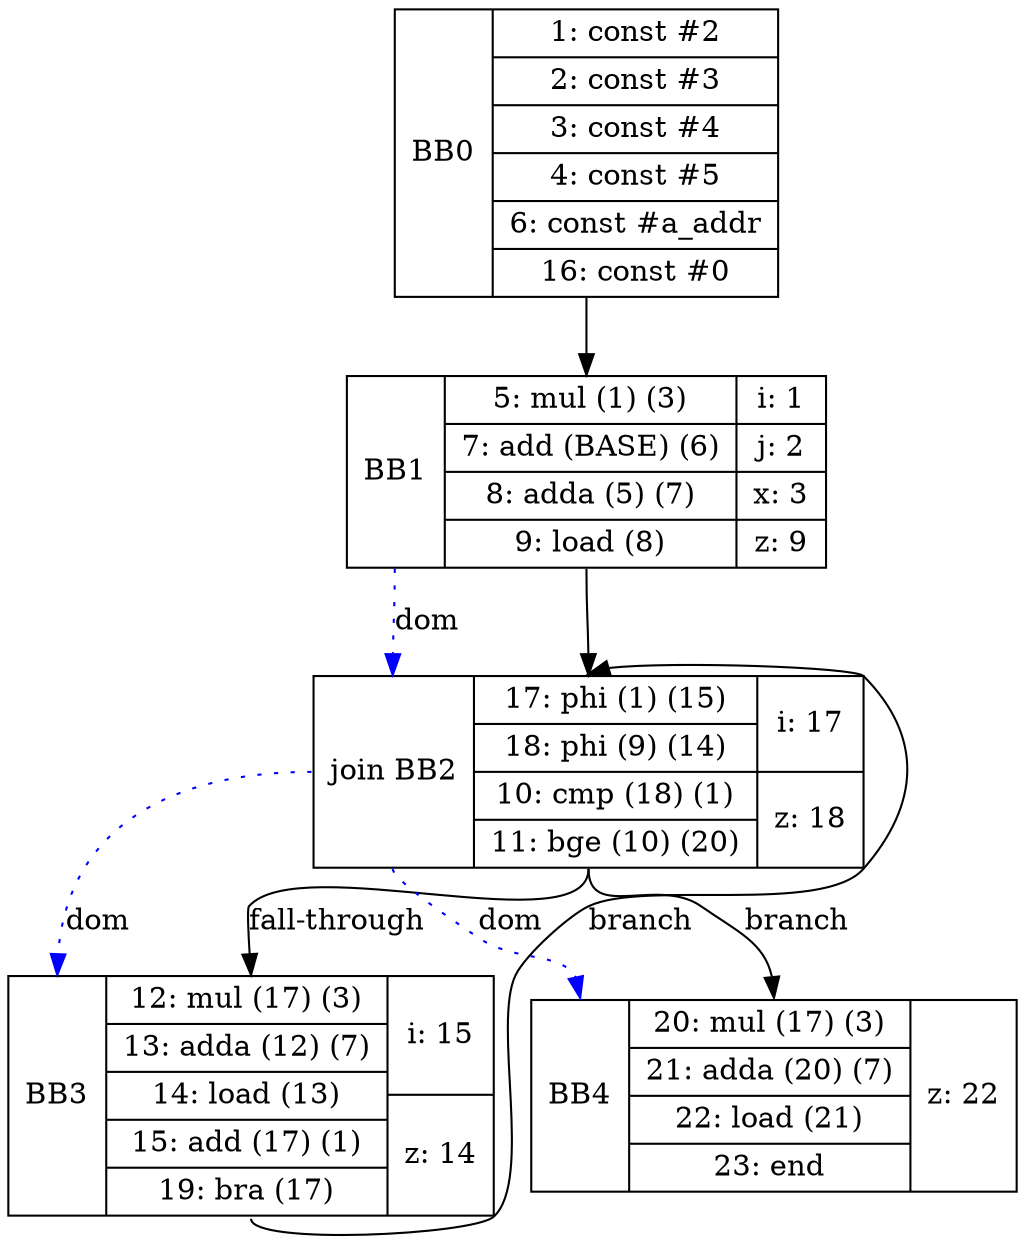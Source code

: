 digraph G {
bb0 [shape=record, label="<b>BB0 | {1: const #2|2: const #3|3: const #4|4: const #5|6: const #a_addr|16: const #0}"];
bb1 [shape=record, label="<b>BB1 | {5: mul (1) (3)|7: add (BASE) (6)|8: adda (5) (7)|9: load (8)}| {i: 1 | j: 2 | x: 3 | z: 9}"];
bb2 [shape=record, label="<b>join BB2 | {17: phi (1) (15)|18: phi (9) (14)|10: cmp (18) (1)|11: bge (10) (20)}| {i: 17 | z: 18}"];
bb3 [shape=record, label="<b>BB3 | {12: mul (17) (3)|13: adda (12) (7)|14: load (13)|15: add (17) (1)|19: bra (17)}| {i: 15 | z: 14}"];
bb4 [shape=record, label="<b>BB4 | {20: mul (17) (3)|21: adda (20) (7)|22: load (21)|23: end}| {z: 22}"];
bb0:s -> bb1:n ;
bb1:s -> bb2:n ;
bb3:s -> bb2:n [label="branch"];
bb2:s -> bb3:n [label="fall-through"];
bb2:s -> bb4:n [label="branch"];
bb1:b -> bb2:b [color=blue, style=dotted, label="dom"];
bb2:b -> bb3:b [color=blue, style=dotted, label="dom"];
bb2:b -> bb4:b [color=blue, style=dotted, label="dom"];
}